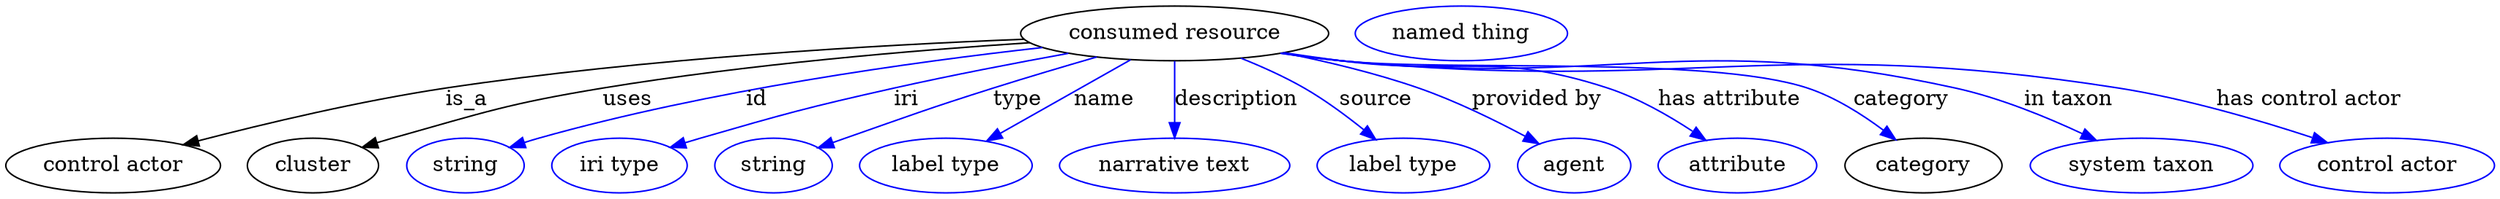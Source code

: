 digraph {
	graph [bb="0,0,1628.4,123"];
	node [label="\N"];
	"consumed resource"	[height=0.5,
		label="consumed resource",
		pos="765.19,105",
		width=2.7984];
	"control actor"	[height=0.5,
		pos="70.194,18",
		width=1.9498];
	"consumed resource" -> "control actor"	[label=is_a,
		lp="301.19,61.5",
		pos="e,115.94,31.697 666.29,101.18 569.28,97.379 417.4,88.649 287.19,69 231.69,60.624 169.34,45.666 125.77,34.286"];
	cluster	[height=0.5,
		pos="201.19,18",
		width=1.1916];
	"consumed resource" -> cluster	[label=uses,
		lp="406.69,61.5",
		pos="e,233.53,30.011 670.32,98.914 594.21,93.931 484.85,84.734 390.19,69 328.41,58.73 313.45,53.078 253.19,36 249.9,35.065 246.49,34.056 \
243.08,33.012"];
	id	[color=blue,
		height=0.5,
		label=string,
		pos="300.19,18",
		width=1.0652];
	"consumed resource" -> id	[color=blue,
		label=id,
		lp="491.19,61.5",
		pos="e,329.19,29.948 678.49,95.697 593.26,86.178 460.06,67.653 348.19,36 345.09,35.121 341.89,34.148 338.7,33.124",
		style=solid];
	iri	[color=blue,
		height=0.5,
		label="iri type",
		pos="401.19,18",
		width=1.2277];
	"consumed resource" -> iri	[color=blue,
		label=iri,
		lp="589.19,61.5",
		pos="e,434.82,29.865 695.5,91.9 661,85.616 618.78,77.487 581.19,69 524.73,56.251 510.82,52.03 455.19,36 451.68,34.988 448.05,33.911 444.41,\
32.81",
		style=solid];
	type	[color=blue,
		height=0.5,
		label=string,
		pos="502.19,18",
		width=1.0652];
	"consumed resource" -> type	[color=blue,
		label=type,
		lp="662.19,61.5",
		pos="e,531.5,29.697 714.09,89.479 693.01,83.356 668.36,76.028 646.19,69 602.79,55.239 592.16,51.079 549.19,36 546.51,35.057 543.74,34.077 \
540.95,33.084",
		style=solid];
	name	[color=blue,
		height=0.5,
		label="label type",
		pos="615.19,18",
		width=1.5707];
	"consumed resource" -> name	[color=blue,
		label=name,
		lp="719.19,61.5",
		pos="e,642.01,34.196 736.27,87.611 711.9,73.802 676.94,53.988 650.84,39.199",
		style=solid];
	description	[color=blue,
		height=0.5,
		label="narrative text",
		pos="765.19,18",
		width=2.0943];
	"consumed resource" -> description	[color=blue,
		label=description,
		lp="805.69,61.5",
		pos="e,765.19,36.175 765.19,86.799 765.19,75.163 765.19,59.548 765.19,46.237",
		style=solid];
	source	[color=blue,
		height=0.5,
		label="label type",
		pos="915.19,18",
		width=1.5707];
	"consumed resource" -> source	[color=blue,
		label=source,
		lp="897.19,61.5",
		pos="e,897.07,35.051 808.62,88.695 822.29,83.205 837.2,76.495 850.19,69 863.79,61.158 877.73,50.798 889.2,41.543",
		style=solid];
	"provided by"	[color=blue,
		height=0.5,
		label=agent,
		pos="1027.2,18",
		width=1.0291];
	"consumed resource" -> "provided by"	[color=blue,
		label="provided by",
		lp="1002.7,61.5",
		pos="e,1004,32.385 836.7,92.176 864.72,86.559 896.87,78.879 925.19,69 949.47,60.534 975.47,47.726 995.14,37.192",
		style=solid];
	"has attribute"	[color=blue,
		height=0.5,
		label=attribute,
		pos="1134.2,18",
		width=1.4443];
	"consumed resource" -> "has attribute"	[color=blue,
		label="has attribute",
		lp="1129.2,61.5",
		pos="e,1113.4,34.683 836.65,92.309 849.15,90.421 862.04,88.572 874.19,87 951.74,76.972 974.9,93.381 1049.2,69 1068.9,62.529 1089,50.977 \
1104.7,40.605",
		style=solid];
	category	[height=0.5,
		pos="1255.2,18",
		width=1.4263];
	"consumed resource" -> category	[color=blue,
		label=category,
		lp="1240.7,61.5",
		pos="e,1237.3,34.982 835.42,92.033 848.29,90.129 861.63,88.347 874.19,87 941.92,79.743 1115.6,90.646 1180.2,69 1198,63.029 1215.6,51.658 \
1229.3,41.268",
		style=solid];
	"in taxon"	[color=blue,
		height=0.5,
		label="system taxon",
		pos="1397.2,18",
		width=2.022];
	"consumed resource" -> "in taxon"	[color=blue,
		label="in taxon",
		lp="1350.2,61.5",
		pos="e,1367.8,34.539 834.82,91.973 847.87,90.051 861.43,88.278 874.19,87 963.17,78.096 1188.9,88.366 1276.2,69 1304.9,62.64 1335.4,49.964 \
1358.6,38.968",
		style=solid];
	"has control actor"	[color=blue,
		height=0.5,
		label="control actor",
		pos="1558.2,18",
		width=1.9498];
	"consumed resource" -> "has control actor"	[color=blue,
		label="has control actor",
		lp="1507.7,61.5",
		pos="e,1519.2,33.102 834.52,91.918 847.66,89.988 861.32,88.227 874.19,87 1099.5,65.52 1159.6,104.35 1383.2,69 1426.7,62.128 1474.6,47.937 \
1509.3,36.424",
		style=solid];
	"named thing_category"	[color=blue,
		height=0.5,
		label="named thing",
		pos="953.19,105",
		width=1.9318];
}
